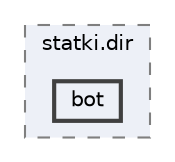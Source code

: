 digraph "statki.bak/build/CMakeFiles/statki.dir/bot"
{
 // LATEX_PDF_SIZE
  bgcolor="transparent";
  edge [fontname=Helvetica,fontsize=10,labelfontname=Helvetica,labelfontsize=10];
  node [fontname=Helvetica,fontsize=10,shape=box,height=0.2,width=0.4];
  compound=true
  subgraph clusterdir_b330db8e1c7a14618bc879cd021bad2d {
    graph [ bgcolor="#edf0f7", pencolor="grey50", label="statki.dir", fontname=Helvetica,fontsize=10 style="filled,dashed", URL="dir_b330db8e1c7a14618bc879cd021bad2d.html",tooltip=""]
  dir_a45fcdfb78bb1db1354e2a6ab81fef01 [label="bot", fillcolor="#edf0f7", color="grey25", style="filled,bold", URL="dir_a45fcdfb78bb1db1354e2a6ab81fef01.html",tooltip=""];
  }
}
